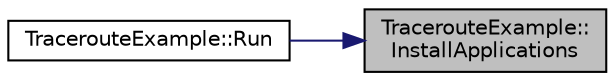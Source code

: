 digraph "TracerouteExample::InstallApplications"
{
 // LATEX_PDF_SIZE
  edge [fontname="Helvetica",fontsize="10",labelfontname="Helvetica",labelfontsize="10"];
  node [fontname="Helvetica",fontsize="10",shape=record];
  rankdir="RL";
  Node1 [label="TracerouteExample::\lInstallApplications",height=0.2,width=0.4,color="black", fillcolor="grey75", style="filled", fontcolor="black",tooltip="Create the simulation applications."];
  Node1 -> Node2 [dir="back",color="midnightblue",fontsize="10",style="solid",fontname="Helvetica"];
  Node2 [label="TracerouteExample::Run",height=0.2,width=0.4,color="black", fillcolor="white", style="filled",URL="$class_traceroute_example.html#a66520009caae01b97242105e9892c06c",tooltip="Run simulation."];
}
